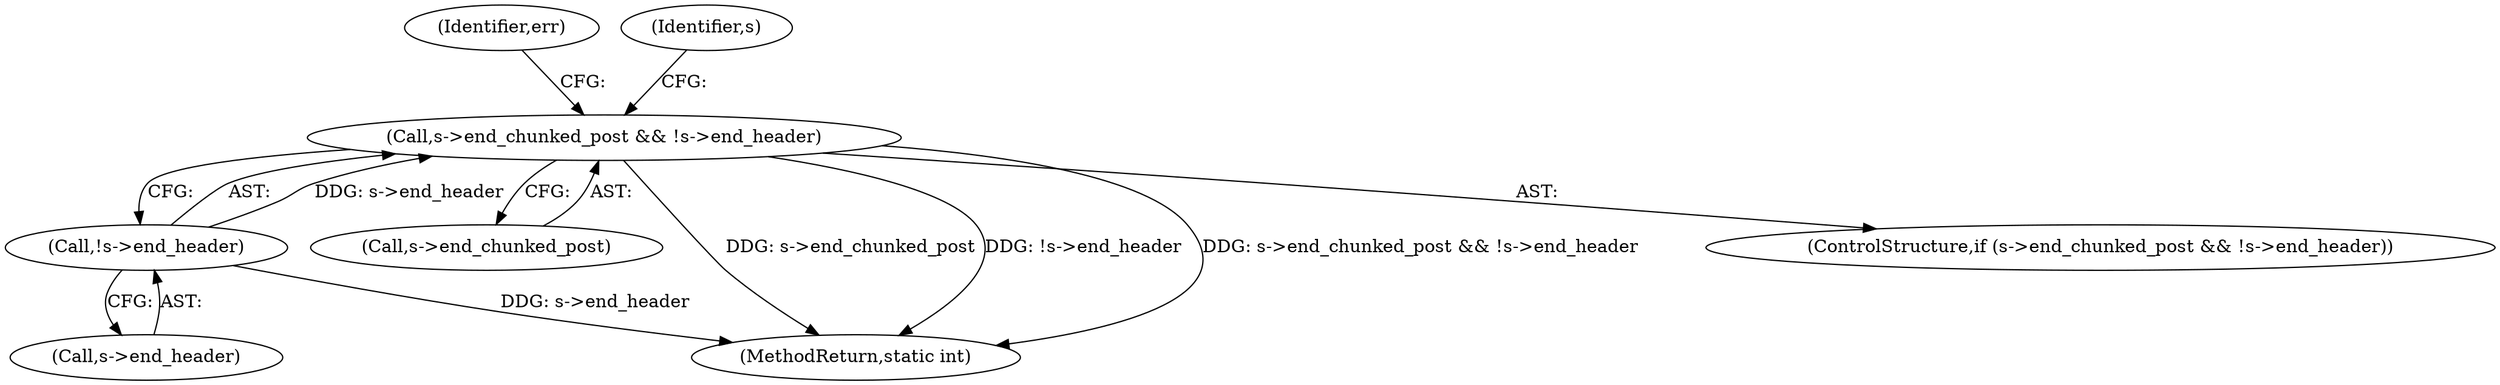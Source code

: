 digraph "0_FFmpeg_2a05c8f813de6f2278827734bf8102291e7484aa_4@pointer" {
"1000124" [label="(Call,s->end_chunked_post && !s->end_header)"];
"1000128" [label="(Call,!s->end_header)"];
"1000125" [label="(Call,s->end_chunked_post)"];
"1000124" [label="(Call,s->end_chunked_post && !s->end_header)"];
"1000370" [label="(MethodReturn,static int)"];
"1000128" [label="(Call,!s->end_header)"];
"1000129" [label="(Call,s->end_header)"];
"1000134" [label="(Identifier,err)"];
"1000148" [label="(Identifier,s)"];
"1000123" [label="(ControlStructure,if (s->end_chunked_post && !s->end_header))"];
"1000124" -> "1000123"  [label="AST: "];
"1000124" -> "1000125"  [label="CFG: "];
"1000124" -> "1000128"  [label="CFG: "];
"1000125" -> "1000124"  [label="AST: "];
"1000128" -> "1000124"  [label="AST: "];
"1000134" -> "1000124"  [label="CFG: "];
"1000148" -> "1000124"  [label="CFG: "];
"1000124" -> "1000370"  [label="DDG: s->end_chunked_post"];
"1000124" -> "1000370"  [label="DDG: !s->end_header"];
"1000124" -> "1000370"  [label="DDG: s->end_chunked_post && !s->end_header"];
"1000128" -> "1000124"  [label="DDG: s->end_header"];
"1000128" -> "1000129"  [label="CFG: "];
"1000129" -> "1000128"  [label="AST: "];
"1000128" -> "1000370"  [label="DDG: s->end_header"];
}
